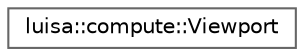 digraph "类继承关系图"
{
 // LATEX_PDF_SIZE
  bgcolor="transparent";
  edge [fontname=Helvetica,fontsize=10,labelfontname=Helvetica,labelfontsize=10];
  node [fontname=Helvetica,fontsize=10,shape=box,height=0.2,width=0.4];
  rankdir="LR";
  Node0 [id="Node000000",label="luisa::compute::Viewport",height=0.2,width=0.4,color="grey40", fillcolor="white", style="filled",URL="$structluisa_1_1compute_1_1_viewport.html",tooltip=" "];
}
